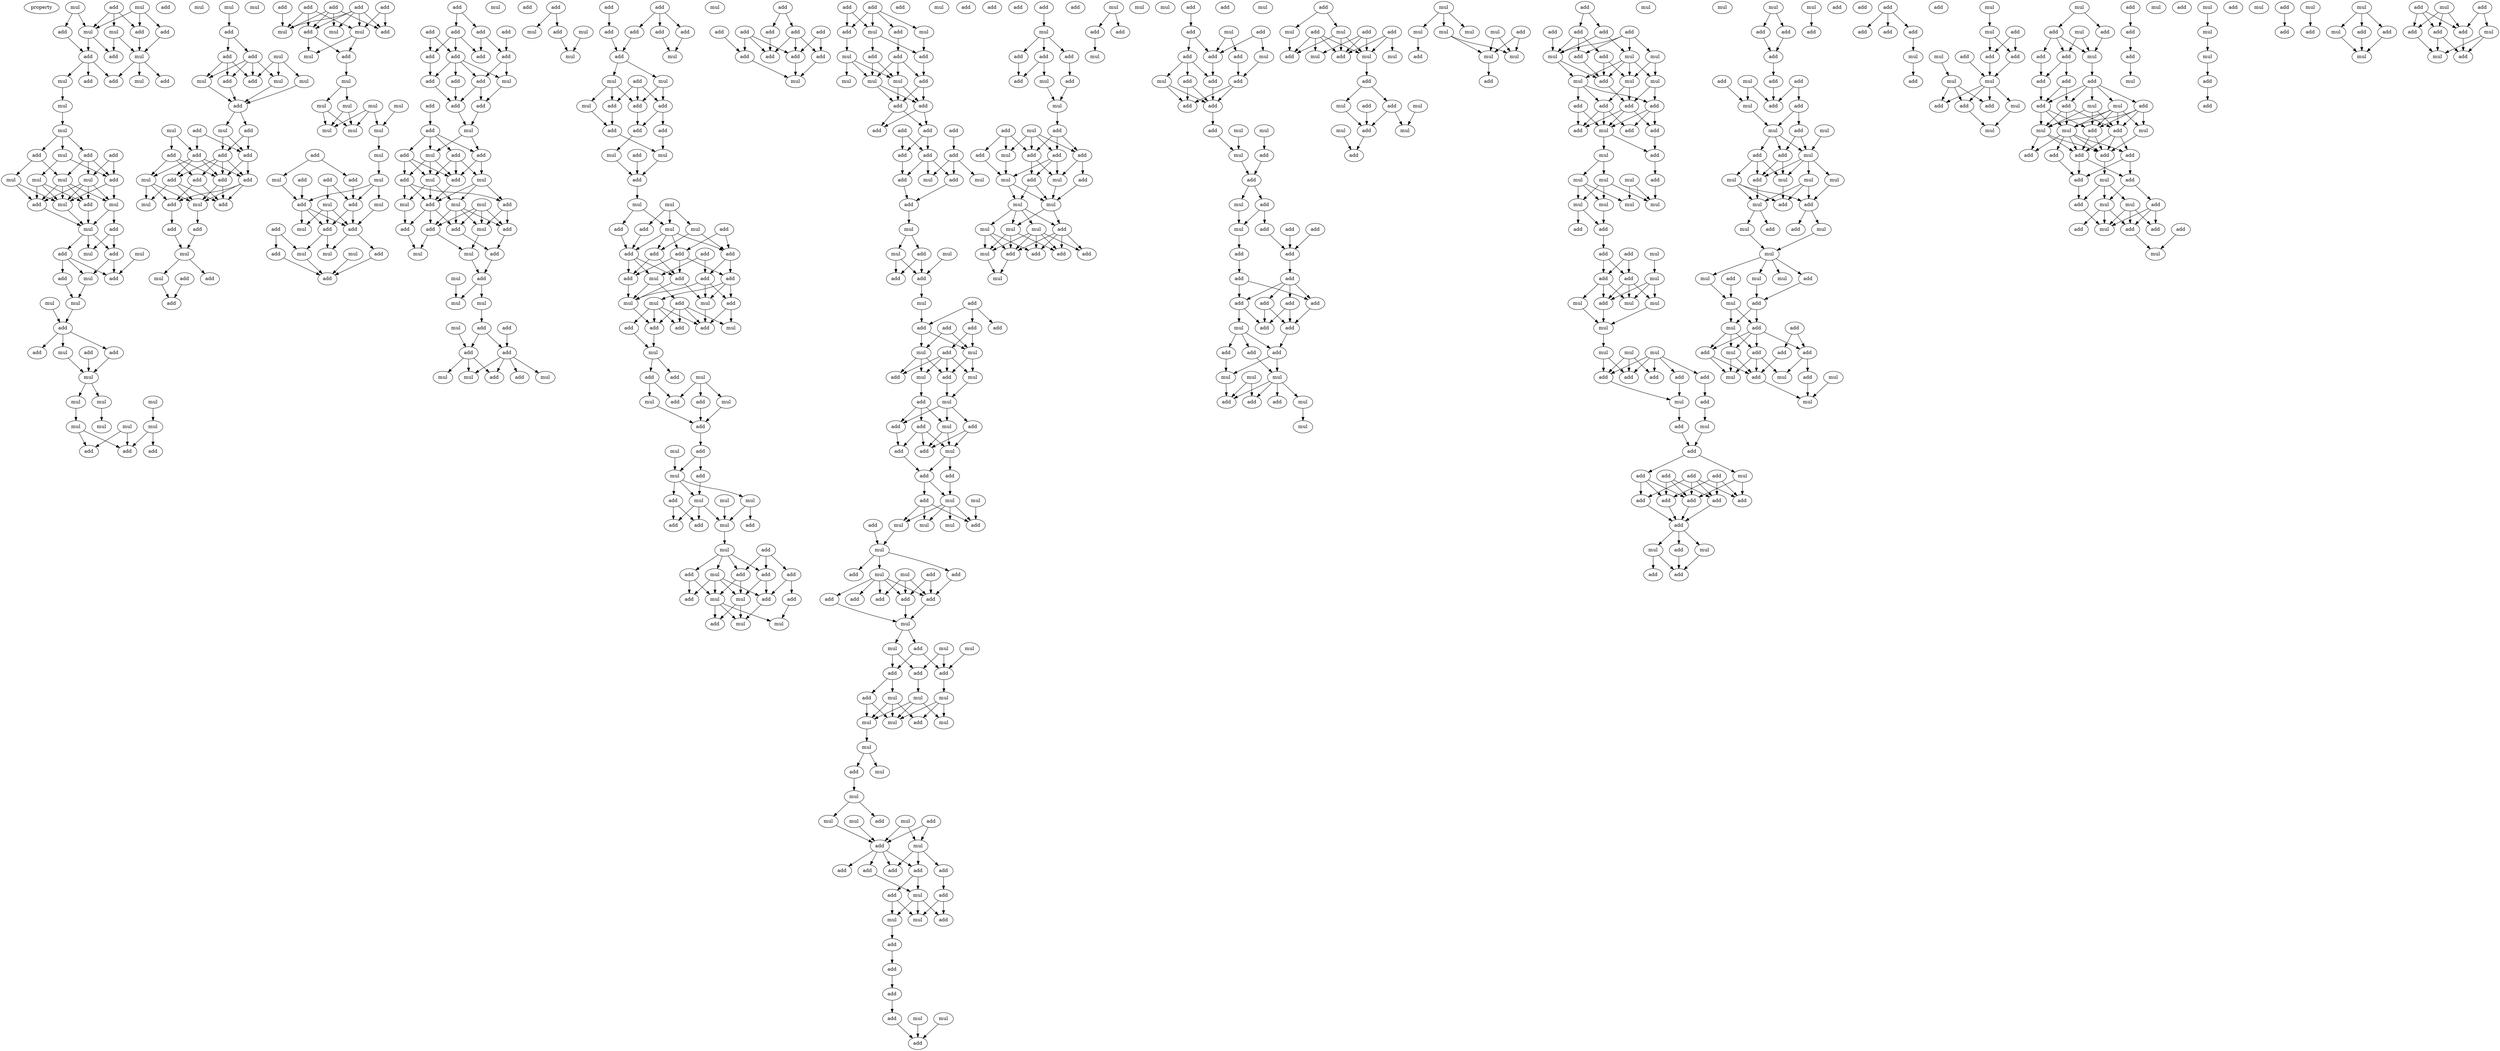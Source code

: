 digraph {
    node [fontcolor=black]
    property [mul=2,lf=1.6]
    0 [ label = add ];
    1 [ label = add ];
    2 [ label = mul ];
    3 [ label = mul ];
    4 [ label = add ];
    5 [ label = mul ];
    6 [ label = mul ];
    7 [ label = add ];
    8 [ label = add ];
    9 [ label = add ];
    10 [ label = mul ];
    11 [ label = add ];
    12 [ label = add ];
    13 [ label = mul ];
    14 [ label = add ];
    15 [ label = add ];
    16 [ label = mul ];
    17 [ label = mul ];
    18 [ label = mul ];
    19 [ label = mul ];
    20 [ label = add ];
    21 [ label = add ];
    22 [ label = add ];
    23 [ label = mul ];
    24 [ label = add ];
    25 [ label = mul ];
    26 [ label = mul ];
    27 [ label = mul ];
    28 [ label = add ];
    29 [ label = mul ];
    30 [ label = add ];
    31 [ label = mul ];
    32 [ label = add ];
    33 [ label = mul ];
    34 [ label = mul ];
    35 [ label = mul ];
    36 [ label = add ];
    37 [ label = add ];
    38 [ label = mul ];
    39 [ label = add ];
    40 [ label = add ];
    41 [ label = mul ];
    42 [ label = mul ];
    43 [ label = add ];
    44 [ label = add ];
    45 [ label = add ];
    46 [ label = mul ];
    47 [ label = mul ];
    48 [ label = add ];
    49 [ label = mul ];
    50 [ label = mul ];
    51 [ label = mul ];
    52 [ label = mul ];
    53 [ label = mul ];
    54 [ label = mul ];
    55 [ label = mul ];
    56 [ label = mul ];
    57 [ label = add ];
    58 [ label = add ];
    59 [ label = mul ];
    60 [ label = add ];
    61 [ label = add ];
    62 [ label = add ];
    63 [ label = add ];
    64 [ label = mul ];
    65 [ label = mul ];
    66 [ label = mul ];
    67 [ label = add ];
    68 [ label = mul ];
    69 [ label = add ];
    70 [ label = add ];
    71 [ label = mul ];
    72 [ label = add ];
    73 [ label = mul ];
    74 [ label = add ];
    75 [ label = add ];
    76 [ label = add ];
    77 [ label = add ];
    78 [ label = add ];
    79 [ label = add ];
    80 [ label = mul ];
    81 [ label = add ];
    82 [ label = add ];
    83 [ label = add ];
    84 [ label = mul ];
    85 [ label = add ];
    86 [ label = mul ];
    87 [ label = add ];
    88 [ label = add ];
    89 [ label = add ];
    90 [ label = mul ];
    91 [ label = mul ];
    92 [ label = mul ];
    93 [ label = add ];
    94 [ label = add ];
    95 [ label = add ];
    96 [ label = add ];
    97 [ label = add ];
    98 [ label = add ];
    99 [ label = add ];
    100 [ label = add ];
    101 [ label = add ];
    102 [ label = mul ];
    103 [ label = mul ];
    104 [ label = mul ];
    105 [ label = add ];
    106 [ label = add ];
    107 [ label = mul ];
    108 [ label = mul ];
    109 [ label = mul ];
    110 [ label = mul ];
    111 [ label = mul ];
    112 [ label = mul ];
    113 [ label = mul ];
    114 [ label = mul ];
    115 [ label = mul ];
    116 [ label = mul ];
    117 [ label = add ];
    118 [ label = add ];
    119 [ label = mul ];
    120 [ label = mul ];
    121 [ label = add ];
    122 [ label = add ];
    123 [ label = add ];
    124 [ label = mul ];
    125 [ label = add ];
    126 [ label = mul ];
    127 [ label = mul ];
    128 [ label = add ];
    129 [ label = add ];
    130 [ label = add ];
    131 [ label = mul ];
    132 [ label = add ];
    133 [ label = mul ];
    134 [ label = add ];
    135 [ label = mul ];
    136 [ label = add ];
    137 [ label = add ];
    138 [ label = add ];
    139 [ label = add ];
    140 [ label = add ];
    141 [ label = add ];
    142 [ label = add ];
    143 [ label = add ];
    144 [ label = add ];
    145 [ label = add ];
    146 [ label = add ];
    147 [ label = add ];
    148 [ label = mul ];
    149 [ label = add ];
    150 [ label = add ];
    151 [ label = add ];
    152 [ label = add ];
    153 [ label = add ];
    154 [ label = mul ];
    155 [ label = mul ];
    156 [ label = add ];
    157 [ label = mul ];
    158 [ label = add ];
    159 [ label = add ];
    160 [ label = mul ];
    161 [ label = mul ];
    162 [ label = add ];
    163 [ label = add ];
    164 [ label = add ];
    165 [ label = add ];
    166 [ label = mul ];
    167 [ label = mul ];
    168 [ label = mul ];
    169 [ label = add ];
    170 [ label = add ];
    171 [ label = mul ];
    172 [ label = add ];
    173 [ label = add ];
    174 [ label = mul ];
    175 [ label = mul ];
    176 [ label = add ];
    177 [ label = add ];
    178 [ label = mul ];
    179 [ label = mul ];
    180 [ label = mul ];
    181 [ label = mul ];
    182 [ label = add ];
    183 [ label = add ];
    184 [ label = add ];
    185 [ label = add ];
    186 [ label = add ];
    187 [ label = mul ];
    188 [ label = add ];
    189 [ label = mul ];
    190 [ label = mul ];
    191 [ label = add ];
    192 [ label = add ];
    193 [ label = mul ];
    194 [ label = mul ];
    195 [ label = add ];
    196 [ label = mul ];
    197 [ label = add ];
    198 [ label = add ];
    199 [ label = add ];
    200 [ label = add ];
    201 [ label = add ];
    202 [ label = add ];
    203 [ label = mul ];
    204 [ label = add ];
    205 [ label = add ];
    206 [ label = mul ];
    207 [ label = mul ];
    208 [ label = add ];
    209 [ label = mul ];
    210 [ label = add ];
    211 [ label = add ];
    212 [ label = add ];
    213 [ label = add ];
    214 [ label = add ];
    215 [ label = mul ];
    216 [ label = add ];
    217 [ label = mul ];
    218 [ label = mul ];
    219 [ label = add ];
    220 [ label = mul ];
    221 [ label = mul ];
    222 [ label = mul ];
    223 [ label = mul ];
    224 [ label = add ];
    225 [ label = add ];
    226 [ label = add ];
    227 [ label = add ];
    228 [ label = add ];
    229 [ label = add ];
    230 [ label = add ];
    231 [ label = add ];
    232 [ label = add ];
    233 [ label = add ];
    234 [ label = mul ];
    235 [ label = add ];
    236 [ label = add ];
    237 [ label = mul ];
    238 [ label = mul ];
    239 [ label = add ];
    240 [ label = add ];
    241 [ label = mul ];
    242 [ label = add ];
    243 [ label = mul ];
    244 [ label = add ];
    245 [ label = add ];
    246 [ label = add ];
    247 [ label = mul ];
    248 [ label = mul ];
    249 [ label = add ];
    250 [ label = add ];
    251 [ label = mul ];
    252 [ label = add ];
    253 [ label = add ];
    254 [ label = mul ];
    255 [ label = add ];
    256 [ label = add ];
    257 [ label = mul ];
    258 [ label = add ];
    259 [ label = mul ];
    260 [ label = add ];
    261 [ label = mul ];
    262 [ label = mul ];
    263 [ label = mul ];
    264 [ label = add ];
    265 [ label = add ];
    266 [ label = mul ];
    267 [ label = add ];
    268 [ label = add ];
    269 [ label = mul ];
    270 [ label = add ];
    271 [ label = add ];
    272 [ label = mul ];
    273 [ label = add ];
    274 [ label = add ];
    275 [ label = add ];
    276 [ label = add ];
    277 [ label = mul ];
    278 [ label = add ];
    279 [ label = mul ];
    280 [ label = add ];
    281 [ label = mul ];
    282 [ label = mul ];
    283 [ label = add ];
    284 [ label = add ];
    285 [ label = add ];
    286 [ label = add ];
    287 [ label = add ];
    288 [ label = add ];
    289 [ label = add ];
    290 [ label = add ];
    291 [ label = add ];
    292 [ label = add ];
    293 [ label = mul ];
    294 [ label = add ];
    295 [ label = add ];
    296 [ label = mul ];
    297 [ label = add ];
    298 [ label = add ];
    299 [ label = mul ];
    300 [ label = add ];
    301 [ label = add ];
    302 [ label = add ];
    303 [ label = mul ];
    304 [ label = mul ];
    305 [ label = mul ];
    306 [ label = mul ];
    307 [ label = add ];
    308 [ label = add ];
    309 [ label = add ];
    310 [ label = add ];
    311 [ label = add ];
    312 [ label = add ];
    313 [ label = add ];
    314 [ label = add ];
    315 [ label = add ];
    316 [ label = add ];
    317 [ label = mul ];
    318 [ label = mul ];
    319 [ label = add ];
    320 [ label = add ];
    321 [ label = add ];
    322 [ label = mul ];
    323 [ label = mul ];
    324 [ label = add ];
    325 [ label = add ];
    326 [ label = mul ];
    327 [ label = mul ];
    328 [ label = add ];
    329 [ label = add ];
    330 [ label = add ];
    331 [ label = mul ];
    332 [ label = add ];
    333 [ label = add ];
    334 [ label = add ];
    335 [ label = add ];
    336 [ label = mul ];
    337 [ label = add ];
    338 [ label = mul ];
    339 [ label = mul ];
    340 [ label = add ];
    341 [ label = add ];
    342 [ label = mul ];
    343 [ label = mul ];
    344 [ label = add ];
    345 [ label = add ];
    346 [ label = add ];
    347 [ label = mul ];
    348 [ label = add ];
    349 [ label = mul ];
    350 [ label = add ];
    351 [ label = add ];
    352 [ label = add ];
    353 [ label = add ];
    354 [ label = mul ];
    355 [ label = mul ];
    356 [ label = add ];
    357 [ label = mul ];
    358 [ label = add ];
    359 [ label = mul ];
    360 [ label = mul ];
    361 [ label = add ];
    362 [ label = mul ];
    363 [ label = add ];
    364 [ label = add ];
    365 [ label = mul ];
    366 [ label = add ];
    367 [ label = mul ];
    368 [ label = add ];
    369 [ label = add ];
    370 [ label = add ];
    371 [ label = add ];
    372 [ label = add ];
    373 [ label = mul ];
    374 [ label = add ];
    375 [ label = add ];
    376 [ label = mul ];
    377 [ label = mul ];
    378 [ label = mul ];
    379 [ label = add ];
    380 [ label = add ];
    381 [ label = add ];
    382 [ label = mul ];
    383 [ label = mul ];
    384 [ label = add ];
    385 [ label = mul ];
    386 [ label = mul ];
    387 [ label = mul ];
    388 [ label = mul ];
    389 [ label = add ];
    390 [ label = mul ];
    391 [ label = add ];
    392 [ label = mul ];
    393 [ label = mul ];
    394 [ label = mul ];
    395 [ label = add ];
    396 [ label = add ];
    397 [ label = mul ];
    398 [ label = mul ];
    399 [ label = mul ];
    400 [ label = add ];
    401 [ label = add ];
    402 [ label = add ];
    403 [ label = add ];
    404 [ label = add ];
    405 [ label = add ];
    406 [ label = add ];
    407 [ label = mul ];
    408 [ label = add ];
    409 [ label = add ];
    410 [ label = add ];
    411 [ label = mul ];
    412 [ label = mul ];
    413 [ label = add ];
    414 [ label = add ];
    415 [ label = add ];
    416 [ label = add ];
    417 [ label = add ];
    418 [ label = mul ];
    419 [ label = mul ];
    420 [ label = add ];
    421 [ label = add ];
    422 [ label = mul ];
    423 [ label = add ];
    424 [ label = add ];
    425 [ label = add ];
    426 [ label = add ];
    427 [ label = add ];
    428 [ label = mul ];
    429 [ label = mul ];
    430 [ label = add ];
    431 [ label = add ];
    432 [ label = mul ];
    433 [ label = add ];
    434 [ label = add ];
    435 [ label = mul ];
    436 [ label = add ];
    437 [ label = add ];
    438 [ label = mul ];
    439 [ label = mul ];
    440 [ label = add ];
    441 [ label = add ];
    442 [ label = mul ];
    443 [ label = mul ];
    444 [ label = add ];
    445 [ label = mul ];
    446 [ label = mul ];
    447 [ label = add ];
    448 [ label = mul ];
    449 [ label = add ];
    450 [ label = add ];
    451 [ label = add ];
    452 [ label = mul ];
    453 [ label = add ];
    454 [ label = mul ];
    455 [ label = mul ];
    456 [ label = mul ];
    457 [ label = add ];
    458 [ label = add ];
    459 [ label = mul ];
    460 [ label = mul ];
    461 [ label = add ];
    462 [ label = add ];
    463 [ label = mul ];
    464 [ label = add ];
    465 [ label = mul ];
    466 [ label = add ];
    467 [ label = add ];
    468 [ label = add ];
    469 [ label = add ];
    470 [ label = mul ];
    471 [ label = add ];
    472 [ label = add ];
    473 [ label = add ];
    474 [ label = add ];
    475 [ label = add ];
    476 [ label = mul ];
    477 [ label = mul ];
    478 [ label = add ];
    479 [ label = mul ];
    480 [ label = mul ];
    481 [ label = add ];
    482 [ label = add ];
    483 [ label = add ];
    484 [ label = mul ];
    485 [ label = mul ];
    486 [ label = add ];
    487 [ label = add ];
    488 [ label = add ];
    489 [ label = add ];
    490 [ label = add ];
    491 [ label = add ];
    492 [ label = add ];
    493 [ label = add ];
    494 [ label = add ];
    495 [ label = add ];
    496 [ label = add ];
    497 [ label = mul ];
    498 [ label = add ];
    499 [ label = add ];
    500 [ label = add ];
    501 [ label = add ];
    502 [ label = add ];
    503 [ label = mul ];
    504 [ label = mul ];
    505 [ label = mul ];
    506 [ label = add ];
    507 [ label = mul ];
    508 [ label = add ];
    509 [ label = add ];
    510 [ label = mul ];
    511 [ label = add ];
    512 [ label = mul ];
    513 [ label = add ];
    514 [ label = add ];
    515 [ label = mul ];
    516 [ label = add ];
    517 [ label = mul ];
    518 [ label = add ];
    519 [ label = add ];
    520 [ label = mul ];
    521 [ label = mul ];
    522 [ label = add ];
    523 [ label = mul ];
    524 [ label = mul ];
    525 [ label = add ];
    526 [ label = add ];
    527 [ label = add ];
    528 [ label = mul ];
    529 [ label = mul ];
    530 [ label = add ];
    531 [ label = mul ];
    532 [ label = mul ];
    533 [ label = mul ];
    534 [ label = mul ];
    535 [ label = add ];
    536 [ label = mul ];
    537 [ label = mul ];
    538 [ label = mul ];
    539 [ label = add ];
    540 [ label = add ];
    541 [ label = add ];
    542 [ label = add ];
    543 [ label = add ];
    544 [ label = add ];
    545 [ label = add ];
    546 [ label = add ];
    547 [ label = add ];
    548 [ label = mul ];
    549 [ label = mul ];
    550 [ label = mul ];
    551 [ label = mul ];
    552 [ label = add ];
    553 [ label = mul ];
    554 [ label = mul ];
    555 [ label = add ];
    556 [ label = add ];
    557 [ label = add ];
    558 [ label = add ];
    559 [ label = add ];
    560 [ label = add ];
    561 [ label = add ];
    562 [ label = mul ];
    563 [ label = mul ];
    564 [ label = add ];
    565 [ label = mul ];
    566 [ label = mul ];
    567 [ label = mul ];
    568 [ label = add ];
    569 [ label = mul ];
    570 [ label = mul ];
    571 [ label = mul ];
    572 [ label = mul ];
    573 [ label = add ];
    574 [ label = add ];
    575 [ label = add ];
    576 [ label = add ];
    577 [ label = mul ];
    578 [ label = add ];
    579 [ label = mul ];
    580 [ label = add ];
    581 [ label = mul ];
    582 [ label = mul ];
    583 [ label = mul ];
    584 [ label = mul ];
    585 [ label = add ];
    586 [ label = mul ];
    587 [ label = mul ];
    588 [ label = mul ];
    589 [ label = mul ];
    590 [ label = add ];
    591 [ label = add ];
    592 [ label = add ];
    593 [ label = add ];
    594 [ label = add ];
    595 [ label = add ];
    596 [ label = mul ];
    597 [ label = add ];
    598 [ label = mul ];
    599 [ label = mul ];
    600 [ label = add ];
    601 [ label = add ];
    602 [ label = mul ];
    603 [ label = add ];
    604 [ label = add ];
    605 [ label = add ];
    606 [ label = add ];
    607 [ label = add ];
    608 [ label = add ];
    609 [ label = add ];
    610 [ label = add ];
    611 [ label = add ];
    612 [ label = mul ];
    613 [ label = mul ];
    614 [ label = add ];
    615 [ label = add ];
    616 [ label = add ];
    617 [ label = mul ];
    618 [ label = add ];
    619 [ label = add ];
    620 [ label = mul ];
    621 [ label = add ];
    622 [ label = add ];
    623 [ label = mul ];
    624 [ label = add ];
    625 [ label = add ];
    626 [ label = add ];
    627 [ label = add ];
    628 [ label = mul ];
    629 [ label = add ];
    630 [ label = mul ];
    631 [ label = add ];
    632 [ label = mul ];
    633 [ label = add ];
    634 [ label = mul ];
    635 [ label = add ];
    636 [ label = mul ];
    637 [ label = add ];
    638 [ label = mul ];
    639 [ label = mul ];
    640 [ label = mul ];
    641 [ label = add ];
    642 [ label = mul ];
    643 [ label = add ];
    644 [ label = mul ];
    645 [ label = add ];
    646 [ label = add ];
    647 [ label = mul ];
    648 [ label = add ];
    649 [ label = mul ];
    650 [ label = mul ];
    651 [ label = add ];
    652 [ label = mul ];
    653 [ label = mul ];
    654 [ label = add ];
    655 [ label = add ];
    656 [ label = mul ];
    657 [ label = add ];
    658 [ label = mul ];
    659 [ label = add ];
    660 [ label = add ];
    661 [ label = add ];
    662 [ label = add ];
    663 [ label = add ];
    664 [ label = mul ];
    665 [ label = add ];
    666 [ label = mul ];
    667 [ label = add ];
    668 [ label = mul ];
    669 [ label = mul ];
    670 [ label = add ];
    671 [ label = mul ];
    672 [ label = add ];
    673 [ label = add ];
    674 [ label = add ];
    675 [ label = add ];
    676 [ label = add ];
    677 [ label = mul ];
    678 [ label = add ];
    679 [ label = mul ];
    680 [ label = mul ];
    681 [ label = add ];
    682 [ label = add ];
    683 [ label = mul ];
    684 [ label = add ];
    685 [ label = add ];
    686 [ label = mul ];
    687 [ label = mul ];
    688 [ label = add ];
    689 [ label = mul ];
    690 [ label = add ];
    691 [ label = add ];
    692 [ label = mul ];
    693 [ label = mul ];
    694 [ label = add ];
    695 [ label = mul ];
    696 [ label = add ];
    697 [ label = add ];
    698 [ label = add ];
    699 [ label = mul ];
    700 [ label = add ];
    701 [ label = add ];
    702 [ label = add ];
    703 [ label = add ];
    704 [ label = mul ];
    705 [ label = mul ];
    706 [ label = add ];
    707 [ label = add ];
    708 [ label = add ];
    709 [ label = mul ];
    710 [ label = mul ];
    711 [ label = add ];
    712 [ label = mul ];
    713 [ label = add ];
    714 [ label = add ];
    715 [ label = add ];
    716 [ label = add ];
    717 [ label = add ];
    718 [ label = add ];
    719 [ label = add ];
    720 [ label = mul ];
    721 [ label = mul ];
    722 [ label = add ];
    723 [ label = mul ];
    724 [ label = add ];
    725 [ label = add ];
    726 [ label = mul ];
    727 [ label = add ];
    728 [ label = add ];
    729 [ label = add ];
    730 [ label = mul ];
    731 [ label = add ];
    732 [ label = mul ];
    733 [ label = add ];
    734 [ label = add ];
    735 [ label = add ];
    736 [ label = mul ];
    737 [ label = mul ];
    738 [ label = mul ];
    739 [ label = mul ];
    740 [ label = add ];
    741 [ label = add ];
    742 [ label = add ];
    743 [ label = mul ];
    744 [ label = add ];
    745 [ label = mul ];
    746 [ label = mul ];
    747 [ label = mul ];
    748 [ label = add ];
    749 [ label = add ];
    750 [ label = add ];
    751 [ label = add ];
    752 [ label = mul ];
    753 [ label = mul ];
    754 [ label = add ];
    755 [ label = add ];
    756 [ label = add ];
    757 [ label = add ];
    758 [ label = add ];
    759 [ label = mul ];
    760 [ label = add ];
    761 [ label = mul ];
    0 -> 5 [ name = 0 ];
    0 -> 6 [ name = 1 ];
    0 -> 7 [ name = 2 ];
    2 -> 4 [ name = 3 ];
    2 -> 5 [ name = 4 ];
    3 -> 5 [ name = 5 ];
    3 -> 7 [ name = 6 ];
    3 -> 8 [ name = 7 ];
    4 -> 9 [ name = 8 ];
    5 -> 9 [ name = 9 ];
    5 -> 11 [ name = 10 ];
    6 -> 10 [ name = 11 ];
    6 -> 11 [ name = 12 ];
    7 -> 10 [ name = 13 ];
    8 -> 10 [ name = 14 ];
    9 -> 12 [ name = 15 ];
    9 -> 13 [ name = 16 ];
    9 -> 15 [ name = 17 ];
    10 -> 14 [ name = 18 ];
    10 -> 15 [ name = 19 ];
    10 -> 16 [ name = 20 ];
    13 -> 17 [ name = 21 ];
    17 -> 18 [ name = 22 ];
    18 -> 19 [ name = 23 ];
    18 -> 20 [ name = 24 ];
    18 -> 21 [ name = 25 ];
    19 -> 24 [ name = 26 ];
    19 -> 26 [ name = 27 ];
    20 -> 25 [ name = 28 ];
    20 -> 27 [ name = 29 ];
    21 -> 23 [ name = 30 ];
    21 -> 24 [ name = 31 ];
    21 -> 27 [ name = 32 ];
    22 -> 23 [ name = 33 ];
    22 -> 24 [ name = 34 ];
    23 -> 28 [ name = 35 ];
    23 -> 29 [ name = 36 ];
    23 -> 30 [ name = 37 ];
    23 -> 31 [ name = 38 ];
    24 -> 29 [ name = 39 ];
    24 -> 31 [ name = 40 ];
    25 -> 29 [ name = 41 ];
    25 -> 30 [ name = 42 ];
    26 -> 28 [ name = 43 ];
    26 -> 29 [ name = 44 ];
    26 -> 30 [ name = 45 ];
    27 -> 28 [ name = 46 ];
    27 -> 29 [ name = 47 ];
    27 -> 30 [ name = 48 ];
    27 -> 31 [ name = 49 ];
    28 -> 33 [ name = 50 ];
    29 -> 33 [ name = 51 ];
    30 -> 33 [ name = 52 ];
    31 -> 32 [ name = 53 ];
    31 -> 33 [ name = 54 ];
    32 -> 35 [ name = 55 ];
    32 -> 37 [ name = 56 ];
    33 -> 35 [ name = 57 ];
    33 -> 36 [ name = 58 ];
    33 -> 37 [ name = 59 ];
    34 -> 40 [ name = 60 ];
    36 -> 38 [ name = 61 ];
    36 -> 39 [ name = 62 ];
    36 -> 40 [ name = 63 ];
    37 -> 38 [ name = 64 ];
    37 -> 40 [ name = 65 ];
    38 -> 42 [ name = 66 ];
    39 -> 42 [ name = 67 ];
    41 -> 43 [ name = 68 ];
    42 -> 43 [ name = 69 ];
    43 -> 44 [ name = 70 ];
    43 -> 47 [ name = 71 ];
    43 -> 48 [ name = 72 ];
    44 -> 49 [ name = 73 ];
    45 -> 49 [ name = 74 ];
    47 -> 49 [ name = 75 ];
    49 -> 50 [ name = 76 ];
    49 -> 51 [ name = 77 ];
    50 -> 54 [ name = 78 ];
    51 -> 53 [ name = 79 ];
    52 -> 55 [ name = 80 ];
    53 -> 57 [ name = 81 ];
    53 -> 60 [ name = 82 ];
    55 -> 58 [ name = 83 ];
    55 -> 60 [ name = 84 ];
    56 -> 57 [ name = 85 ];
    56 -> 60 [ name = 86 ];
    59 -> 61 [ name = 87 ];
    61 -> 62 [ name = 88 ];
    61 -> 63 [ name = 89 ];
    62 -> 66 [ name = 90 ];
    62 -> 67 [ name = 91 ];
    62 -> 68 [ name = 92 ];
    62 -> 69 [ name = 93 ];
    63 -> 66 [ name = 94 ];
    63 -> 67 [ name = 95 ];
    63 -> 69 [ name = 96 ];
    64 -> 65 [ name = 97 ];
    64 -> 68 [ name = 98 ];
    64 -> 69 [ name = 99 ];
    65 -> 70 [ name = 100 ];
    66 -> 70 [ name = 101 ];
    67 -> 70 [ name = 102 ];
    68 -> 70 [ name = 103 ];
    70 -> 73 [ name = 104 ];
    70 -> 74 [ name = 105 ];
    71 -> 76 [ name = 106 ];
    71 -> 77 [ name = 107 ];
    72 -> 75 [ name = 108 ];
    72 -> 77 [ name = 109 ];
    73 -> 75 [ name = 110 ];
    73 -> 78 [ name = 111 ];
    74 -> 75 [ name = 112 ];
    74 -> 78 [ name = 113 ];
    75 -> 81 [ name = 114 ];
    75 -> 82 [ name = 115 ];
    76 -> 80 [ name = 116 ];
    76 -> 82 [ name = 117 ];
    76 -> 83 [ name = 118 ];
    77 -> 79 [ name = 119 ];
    77 -> 80 [ name = 120 ];
    77 -> 81 [ name = 121 ];
    77 -> 82 [ name = 122 ];
    78 -> 79 [ name = 123 ];
    78 -> 81 [ name = 124 ];
    78 -> 82 [ name = 125 ];
    78 -> 83 [ name = 126 ];
    79 -> 84 [ name = 127 ];
    79 -> 85 [ name = 128 ];
    79 -> 86 [ name = 129 ];
    80 -> 84 [ name = 130 ];
    80 -> 86 [ name = 131 ];
    80 -> 87 [ name = 132 ];
    81 -> 84 [ name = 133 ];
    81 -> 85 [ name = 134 ];
    81 -> 87 [ name = 135 ];
    82 -> 84 [ name = 136 ];
    82 -> 85 [ name = 137 ];
    83 -> 85 [ name = 138 ];
    83 -> 87 [ name = 139 ];
    84 -> 89 [ name = 140 ];
    87 -> 88 [ name = 141 ];
    88 -> 90 [ name = 142 ];
    89 -> 90 [ name = 143 ];
    90 -> 92 [ name = 144 ];
    90 -> 94 [ name = 145 ];
    92 -> 95 [ name = 146 ];
    93 -> 95 [ name = 147 ];
    96 -> 103 [ name = 148 ];
    97 -> 101 [ name = 149 ];
    97 -> 104 [ name = 150 ];
    98 -> 103 [ name = 151 ];
    98 -> 104 [ name = 152 ];
    98 -> 105 [ name = 153 ];
    99 -> 101 [ name = 154 ];
    99 -> 102 [ name = 155 ];
    99 -> 103 [ name = 156 ];
    99 -> 105 [ name = 157 ];
    100 -> 101 [ name = 158 ];
    100 -> 102 [ name = 159 ];
    100 -> 103 [ name = 160 ];
    100 -> 104 [ name = 161 ];
    100 -> 105 [ name = 162 ];
    104 -> 106 [ name = 163 ];
    104 -> 107 [ name = 164 ];
    105 -> 106 [ name = 165 ];
    105 -> 107 [ name = 166 ];
    106 -> 108 [ name = 167 ];
    108 -> 110 [ name = 168 ];
    108 -> 111 [ name = 169 ];
    109 -> 115 [ name = 170 ];
    110 -> 113 [ name = 171 ];
    110 -> 114 [ name = 172 ];
    111 -> 113 [ name = 173 ];
    111 -> 114 [ name = 174 ];
    112 -> 113 [ name = 175 ];
    112 -> 114 [ name = 176 ];
    112 -> 115 [ name = 177 ];
    115 -> 116 [ name = 178 ];
    116 -> 119 [ name = 179 ];
    117 -> 120 [ name = 180 ];
    117 -> 122 [ name = 181 ];
    118 -> 125 [ name = 182 ];
    118 -> 126 [ name = 183 ];
    119 -> 123 [ name = 184 ];
    119 -> 124 [ name = 185 ];
    119 -> 125 [ name = 186 ];
    120 -> 123 [ name = 187 ];
    121 -> 123 [ name = 188 ];
    122 -> 125 [ name = 189 ];
    123 -> 127 [ name = 190 ];
    123 -> 128 [ name = 191 ];
    123 -> 129 [ name = 192 ];
    124 -> 129 [ name = 193 ];
    125 -> 128 [ name = 194 ];
    125 -> 129 [ name = 195 ];
    126 -> 127 [ name = 196 ];
    126 -> 128 [ name = 197 ];
    126 -> 129 [ name = 198 ];
    128 -> 133 [ name = 199 ];
    128 -> 135 [ name = 200 ];
    129 -> 134 [ name = 201 ];
    129 -> 135 [ name = 202 ];
    130 -> 132 [ name = 203 ];
    130 -> 133 [ name = 204 ];
    131 -> 136 [ name = 205 ];
    132 -> 136 [ name = 206 ];
    133 -> 136 [ name = 207 ];
    134 -> 136 [ name = 208 ];
    137 -> 139 [ name = 209 ];
    137 -> 141 [ name = 210 ];
    138 -> 142 [ name = 211 ];
    138 -> 143 [ name = 212 ];
    139 -> 144 [ name = 213 ];
    139 -> 145 [ name = 214 ];
    140 -> 145 [ name = 215 ];
    141 -> 142 [ name = 216 ];
    141 -> 143 [ name = 217 ];
    141 -> 144 [ name = 218 ];
    142 -> 149 [ name = 219 ];
    143 -> 146 [ name = 220 ];
    143 -> 147 [ name = 221 ];
    143 -> 148 [ name = 222 ];
    143 -> 149 [ name = 223 ];
    145 -> 146 [ name = 224 ];
    145 -> 148 [ name = 225 ];
    146 -> 150 [ name = 226 ];
    146 -> 151 [ name = 227 ];
    147 -> 151 [ name = 228 ];
    148 -> 150 [ name = 229 ];
    149 -> 151 [ name = 230 ];
    150 -> 154 [ name = 231 ];
    151 -> 154 [ name = 232 ];
    152 -> 153 [ name = 233 ];
    153 -> 156 [ name = 234 ];
    153 -> 157 [ name = 235 ];
    153 -> 158 [ name = 236 ];
    153 -> 159 [ name = 237 ];
    154 -> 157 [ name = 238 ];
    154 -> 158 [ name = 239 ];
    156 -> 160 [ name = 240 ];
    156 -> 162 [ name = 241 ];
    156 -> 163 [ name = 242 ];
    157 -> 160 [ name = 243 ];
    157 -> 162 [ name = 244 ];
    157 -> 163 [ name = 245 ];
    158 -> 161 [ name = 246 ];
    158 -> 162 [ name = 247 ];
    159 -> 160 [ name = 248 ];
    159 -> 161 [ name = 249 ];
    159 -> 162 [ name = 250 ];
    160 -> 165 [ name = 251 ];
    160 -> 166 [ name = 252 ];
    160 -> 167 [ name = 253 ];
    161 -> 164 [ name = 254 ];
    161 -> 165 [ name = 255 ];
    161 -> 166 [ name = 256 ];
    162 -> 165 [ name = 257 ];
    163 -> 164 [ name = 258 ];
    163 -> 165 [ name = 259 ];
    163 -> 167 [ name = 260 ];
    164 -> 171 [ name = 261 ];
    164 -> 173 [ name = 262 ];
    165 -> 169 [ name = 263 ];
    165 -> 170 [ name = 264 ];
    165 -> 172 [ name = 265 ];
    166 -> 169 [ name = 266 ];
    166 -> 170 [ name = 267 ];
    166 -> 171 [ name = 268 ];
    166 -> 173 [ name = 269 ];
    167 -> 172 [ name = 270 ];
    168 -> 169 [ name = 271 ];
    168 -> 170 [ name = 272 ];
    168 -> 171 [ name = 273 ];
    168 -> 173 [ name = 274 ];
    169 -> 174 [ name = 275 ];
    169 -> 175 [ name = 276 ];
    170 -> 176 [ name = 277 ];
    171 -> 175 [ name = 278 ];
    172 -> 174 [ name = 279 ];
    173 -> 176 [ name = 280 ];
    175 -> 177 [ name = 281 ];
    176 -> 177 [ name = 282 ];
    177 -> 179 [ name = 283 ];
    177 -> 180 [ name = 284 ];
    178 -> 179 [ name = 285 ];
    180 -> 183 [ name = 286 ];
    181 -> 186 [ name = 287 ];
    183 -> 185 [ name = 288 ];
    183 -> 186 [ name = 289 ];
    184 -> 185 [ name = 290 ];
    185 -> 188 [ name = 291 ];
    185 -> 189 [ name = 292 ];
    185 -> 190 [ name = 293 ];
    185 -> 191 [ name = 294 ];
    186 -> 187 [ name = 295 ];
    186 -> 188 [ name = 296 ];
    186 -> 190 [ name = 297 ];
    192 -> 193 [ name = 298 ];
    192 -> 195 [ name = 299 ];
    194 -> 196 [ name = 300 ];
    195 -> 196 [ name = 301 ];
    197 -> 201 [ name = 302 ];
    198 -> 199 [ name = 303 ];
    198 -> 200 [ name = 304 ];
    198 -> 202 [ name = 305 ];
    199 -> 204 [ name = 306 ];
    200 -> 203 [ name = 307 ];
    201 -> 204 [ name = 308 ];
    202 -> 203 [ name = 309 ];
    204 -> 206 [ name = 310 ];
    204 -> 207 [ name = 311 ];
    205 -> 208 [ name = 312 ];
    205 -> 210 [ name = 313 ];
    205 -> 211 [ name = 314 ];
    206 -> 209 [ name = 315 ];
    206 -> 210 [ name = 316 ];
    206 -> 211 [ name = 317 ];
    207 -> 208 [ name = 318 ];
    207 -> 211 [ name = 319 ];
    208 -> 213 [ name = 320 ];
    208 -> 214 [ name = 321 ];
    209 -> 212 [ name = 322 ];
    210 -> 212 [ name = 323 ];
    211 -> 214 [ name = 324 ];
    212 -> 215 [ name = 325 ];
    213 -> 215 [ name = 326 ];
    214 -> 217 [ name = 327 ];
    215 -> 219 [ name = 328 ];
    216 -> 219 [ name = 329 ];
    217 -> 219 [ name = 330 ];
    219 -> 220 [ name = 331 ];
    220 -> 222 [ name = 332 ];
    220 -> 224 [ name = 333 ];
    221 -> 222 [ name = 334 ];
    221 -> 223 [ name = 335 ];
    221 -> 225 [ name = 336 ];
    222 -> 227 [ name = 337 ];
    222 -> 228 [ name = 338 ];
    222 -> 229 [ name = 339 ];
    222 -> 231 [ name = 340 ];
    223 -> 229 [ name = 341 ];
    223 -> 231 [ name = 342 ];
    224 -> 228 [ name = 343 ];
    225 -> 228 [ name = 344 ];
    226 -> 227 [ name = 345 ];
    226 -> 229 [ name = 346 ];
    227 -> 232 [ name = 347 ];
    227 -> 233 [ name = 348 ];
    227 -> 235 [ name = 349 ];
    228 -> 233 [ name = 350 ];
    228 -> 234 [ name = 351 ];
    228 -> 235 [ name = 352 ];
    229 -> 232 [ name = 353 ];
    229 -> 236 [ name = 354 ];
    230 -> 234 [ name = 355 ];
    230 -> 236 [ name = 356 ];
    231 -> 233 [ name = 357 ];
    231 -> 235 [ name = 358 ];
    232 -> 237 [ name = 359 ];
    232 -> 238 [ name = 360 ];
    232 -> 239 [ name = 361 ];
    233 -> 238 [ name = 362 ];
    233 -> 241 [ name = 363 ];
    234 -> 240 [ name = 364 ];
    234 -> 241 [ name = 365 ];
    235 -> 241 [ name = 366 ];
    236 -> 238 [ name = 367 ];
    236 -> 239 [ name = 368 ];
    236 -> 241 [ name = 369 ];
    237 -> 242 [ name = 370 ];
    237 -> 244 [ name = 371 ];
    237 -> 245 [ name = 372 ];
    237 -> 246 [ name = 373 ];
    238 -> 245 [ name = 374 ];
    239 -> 243 [ name = 375 ];
    239 -> 245 [ name = 376 ];
    240 -> 243 [ name = 377 ];
    240 -> 244 [ name = 378 ];
    240 -> 245 [ name = 379 ];
    240 -> 246 [ name = 380 ];
    241 -> 246 [ name = 381 ];
    242 -> 247 [ name = 382 ];
    246 -> 247 [ name = 383 ];
    247 -> 249 [ name = 384 ];
    247 -> 250 [ name = 385 ];
    248 -> 251 [ name = 386 ];
    248 -> 252 [ name = 387 ];
    248 -> 253 [ name = 388 ];
    249 -> 253 [ name = 389 ];
    249 -> 254 [ name = 390 ];
    251 -> 255 [ name = 391 ];
    252 -> 255 [ name = 392 ];
    254 -> 255 [ name = 393 ];
    255 -> 256 [ name = 394 ];
    256 -> 258 [ name = 395 ];
    256 -> 259 [ name = 396 ];
    257 -> 259 [ name = 397 ];
    258 -> 263 [ name = 398 ];
    259 -> 260 [ name = 399 ];
    259 -> 261 [ name = 400 ];
    259 -> 263 [ name = 401 ];
    260 -> 265 [ name = 402 ];
    260 -> 267 [ name = 403 ];
    261 -> 264 [ name = 404 ];
    261 -> 266 [ name = 405 ];
    262 -> 266 [ name = 406 ];
    263 -> 265 [ name = 407 ];
    263 -> 266 [ name = 408 ];
    263 -> 267 [ name = 409 ];
    266 -> 269 [ name = 410 ];
    268 -> 270 [ name = 411 ];
    268 -> 271 [ name = 412 ];
    268 -> 274 [ name = 413 ];
    269 -> 271 [ name = 414 ];
    269 -> 272 [ name = 415 ];
    269 -> 273 [ name = 416 ];
    269 -> 274 [ name = 417 ];
    270 -> 275 [ name = 418 ];
    270 -> 276 [ name = 419 ];
    271 -> 277 [ name = 420 ];
    271 -> 279 [ name = 421 ];
    272 -> 276 [ name = 422 ];
    272 -> 277 [ name = 423 ];
    272 -> 278 [ name = 424 ];
    272 -> 279 [ name = 425 ];
    273 -> 278 [ name = 426 ];
    273 -> 279 [ name = 427 ];
    274 -> 276 [ name = 428 ];
    274 -> 277 [ name = 429 ];
    275 -> 281 [ name = 430 ];
    276 -> 282 [ name = 431 ];
    277 -> 280 [ name = 432 ];
    277 -> 282 [ name = 433 ];
    279 -> 280 [ name = 434 ];
    279 -> 281 [ name = 435 ];
    279 -> 282 [ name = 436 ];
    283 -> 285 [ name = 437 ];
    283 -> 286 [ name = 438 ];
    284 -> 289 [ name = 439 ];
    284 -> 290 [ name = 440 ];
    284 -> 291 [ name = 441 ];
    285 -> 290 [ name = 442 ];
    285 -> 291 [ name = 443 ];
    285 -> 292 [ name = 444 ];
    286 -> 290 [ name = 445 ];
    287 -> 289 [ name = 446 ];
    288 -> 291 [ name = 447 ];
    288 -> 292 [ name = 448 ];
    289 -> 293 [ name = 449 ];
    291 -> 293 [ name = 450 ];
    292 -> 293 [ name = 451 ];
    294 -> 298 [ name = 452 ];
    294 -> 299 [ name = 453 ];
    295 -> 296 [ name = 454 ];
    295 -> 297 [ name = 455 ];
    295 -> 298 [ name = 456 ];
    295 -> 299 [ name = 457 ];
    296 -> 301 [ name = 458 ];
    297 -> 302 [ name = 459 ];
    298 -> 303 [ name = 460 ];
    299 -> 300 [ name = 461 ];
    299 -> 301 [ name = 462 ];
    300 -> 304 [ name = 463 ];
    300 -> 306 [ name = 464 ];
    301 -> 307 [ name = 465 ];
    302 -> 304 [ name = 466 ];
    302 -> 306 [ name = 467 ];
    302 -> 307 [ name = 468 ];
    303 -> 304 [ name = 469 ];
    303 -> 305 [ name = 470 ];
    303 -> 306 [ name = 471 ];
    304 -> 308 [ name = 472 ];
    304 -> 309 [ name = 473 ];
    306 -> 308 [ name = 474 ];
    306 -> 309 [ name = 475 ];
    307 -> 308 [ name = 476 ];
    307 -> 309 [ name = 477 ];
    308 -> 312 [ name = 478 ];
    308 -> 313 [ name = 479 ];
    309 -> 312 [ name = 480 ];
    309 -> 313 [ name = 481 ];
    310 -> 315 [ name = 482 ];
    311 -> 314 [ name = 483 ];
    311 -> 316 [ name = 484 ];
    313 -> 314 [ name = 485 ];
    313 -> 316 [ name = 486 ];
    314 -> 318 [ name = 487 ];
    314 -> 319 [ name = 488 ];
    314 -> 320 [ name = 489 ];
    315 -> 317 [ name = 490 ];
    315 -> 318 [ name = 491 ];
    315 -> 320 [ name = 492 ];
    316 -> 319 [ name = 493 ];
    319 -> 321 [ name = 494 ];
    320 -> 321 [ name = 495 ];
    321 -> 322 [ name = 496 ];
    322 -> 323 [ name = 497 ];
    322 -> 324 [ name = 498 ];
    323 -> 328 [ name = 499 ];
    323 -> 329 [ name = 500 ];
    324 -> 328 [ name = 501 ];
    324 -> 329 [ name = 502 ];
    326 -> 329 [ name = 503 ];
    329 -> 331 [ name = 504 ];
    330 -> 332 [ name = 505 ];
    330 -> 334 [ name = 506 ];
    330 -> 335 [ name = 507 ];
    331 -> 334 [ name = 508 ];
    332 -> 336 [ name = 509 ];
    332 -> 337 [ name = 510 ];
    333 -> 336 [ name = 511 ];
    333 -> 338 [ name = 512 ];
    334 -> 336 [ name = 513 ];
    334 -> 338 [ name = 514 ];
    336 -> 340 [ name = 515 ];
    336 -> 342 [ name = 516 ];
    337 -> 339 [ name = 517 ];
    337 -> 340 [ name = 518 ];
    337 -> 341 [ name = 519 ];
    337 -> 342 [ name = 520 ];
    338 -> 339 [ name = 521 ];
    338 -> 340 [ name = 522 ];
    338 -> 341 [ name = 523 ];
    339 -> 344 [ name = 524 ];
    340 -> 343 [ name = 525 ];
    342 -> 343 [ name = 526 ];
    343 -> 345 [ name = 527 ];
    343 -> 346 [ name = 528 ];
    343 -> 347 [ name = 529 ];
    344 -> 345 [ name = 530 ];
    344 -> 347 [ name = 531 ];
    344 -> 348 [ name = 532 ];
    345 -> 350 [ name = 533 ];
    346 -> 349 [ name = 534 ];
    346 -> 351 [ name = 535 ];
    347 -> 349 [ name = 536 ];
    347 -> 351 [ name = 537 ];
    348 -> 349 [ name = 538 ];
    348 -> 350 [ name = 539 ];
    348 -> 351 [ name = 540 ];
    349 -> 352 [ name = 541 ];
    349 -> 353 [ name = 542 ];
    350 -> 352 [ name = 543 ];
    352 -> 355 [ name = 544 ];
    352 -> 356 [ name = 545 ];
    353 -> 355 [ name = 546 ];
    354 -> 358 [ name = 547 ];
    355 -> 357 [ name = 548 ];
    355 -> 358 [ name = 549 ];
    355 -> 359 [ name = 550 ];
    355 -> 360 [ name = 551 ];
    356 -> 357 [ name = 552 ];
    356 -> 358 [ name = 553 ];
    356 -> 359 [ name = 554 ];
    357 -> 362 [ name = 555 ];
    361 -> 362 [ name = 556 ];
    362 -> 364 [ name = 557 ];
    362 -> 366 [ name = 558 ];
    362 -> 367 [ name = 559 ];
    363 -> 368 [ name = 560 ];
    363 -> 371 [ name = 561 ];
    364 -> 371 [ name = 562 ];
    365 -> 368 [ name = 563 ];
    365 -> 371 [ name = 564 ];
    365 -> 372 [ name = 565 ];
    367 -> 368 [ name = 566 ];
    367 -> 369 [ name = 567 ];
    367 -> 370 [ name = 568 ];
    367 -> 371 [ name = 569 ];
    367 -> 372 [ name = 570 ];
    368 -> 373 [ name = 571 ];
    369 -> 373 [ name = 572 ];
    371 -> 373 [ name = 573 ];
    373 -> 375 [ name = 574 ];
    373 -> 376 [ name = 575 ];
    375 -> 379 [ name = 576 ];
    375 -> 380 [ name = 577 ];
    376 -> 379 [ name = 578 ];
    376 -> 381 [ name = 579 ];
    377 -> 380 [ name = 580 ];
    377 -> 381 [ name = 581 ];
    378 -> 380 [ name = 582 ];
    379 -> 384 [ name = 583 ];
    379 -> 385 [ name = 584 ];
    380 -> 383 [ name = 585 ];
    381 -> 382 [ name = 586 ];
    382 -> 386 [ name = 587 ];
    382 -> 387 [ name = 588 ];
    382 -> 388 [ name = 589 ];
    383 -> 386 [ name = 590 ];
    383 -> 388 [ name = 591 ];
    383 -> 389 [ name = 592 ];
    384 -> 387 [ name = 593 ];
    384 -> 388 [ name = 594 ];
    385 -> 387 [ name = 595 ];
    385 -> 388 [ name = 596 ];
    385 -> 389 [ name = 597 ];
    387 -> 390 [ name = 598 ];
    390 -> 391 [ name = 599 ];
    390 -> 392 [ name = 600 ];
    391 -> 393 [ name = 601 ];
    393 -> 395 [ name = 602 ];
    393 -> 398 [ name = 603 ];
    394 -> 399 [ name = 604 ];
    394 -> 400 [ name = 605 ];
    396 -> 399 [ name = 606 ];
    396 -> 400 [ name = 607 ];
    397 -> 400 [ name = 608 ];
    398 -> 400 [ name = 609 ];
    399 -> 401 [ name = 610 ];
    399 -> 404 [ name = 611 ];
    399 -> 405 [ name = 612 ];
    400 -> 401 [ name = 613 ];
    400 -> 402 [ name = 614 ];
    400 -> 403 [ name = 615 ];
    400 -> 405 [ name = 616 ];
    401 -> 407 [ name = 617 ];
    401 -> 408 [ name = 618 ];
    403 -> 407 [ name = 619 ];
    404 -> 406 [ name = 620 ];
    406 -> 409 [ name = 621 ];
    406 -> 412 [ name = 622 ];
    407 -> 409 [ name = 623 ];
    407 -> 411 [ name = 624 ];
    407 -> 412 [ name = 625 ];
    408 -> 411 [ name = 626 ];
    408 -> 412 [ name = 627 ];
    411 -> 413 [ name = 628 ];
    413 -> 414 [ name = 629 ];
    414 -> 416 [ name = 630 ];
    416 -> 417 [ name = 631 ];
    417 -> 420 [ name = 632 ];
    418 -> 420 [ name = 633 ];
    419 -> 420 [ name = 634 ];
    421 -> 422 [ name = 635 ];
    422 -> 423 [ name = 636 ];
    422 -> 424 [ name = 637 ];
    422 -> 425 [ name = 638 ];
    423 -> 427 [ name = 639 ];
    424 -> 426 [ name = 640 ];
    425 -> 427 [ name = 641 ];
    425 -> 428 [ name = 642 ];
    426 -> 429 [ name = 643 ];
    428 -> 429 [ name = 644 ];
    429 -> 430 [ name = 645 ];
    430 -> 433 [ name = 646 ];
    430 -> 434 [ name = 647 ];
    430 -> 437 [ name = 648 ];
    431 -> 434 [ name = 649 ];
    431 -> 435 [ name = 650 ];
    431 -> 436 [ name = 651 ];
    432 -> 433 [ name = 652 ];
    432 -> 434 [ name = 653 ];
    432 -> 435 [ name = 654 ];
    432 -> 437 [ name = 655 ];
    433 -> 439 [ name = 656 ];
    433 -> 440 [ name = 657 ];
    434 -> 439 [ name = 658 ];
    434 -> 441 [ name = 659 ];
    435 -> 438 [ name = 660 ];
    436 -> 438 [ name = 661 ];
    437 -> 438 [ name = 662 ];
    437 -> 439 [ name = 663 ];
    437 -> 441 [ name = 664 ];
    438 -> 442 [ name = 665 ];
    438 -> 443 [ name = 666 ];
    439 -> 443 [ name = 667 ];
    440 -> 443 [ name = 668 ];
    441 -> 442 [ name = 669 ];
    441 -> 443 [ name = 670 ];
    442 -> 444 [ name = 671 ];
    442 -> 445 [ name = 672 ];
    442 -> 446 [ name = 673 ];
    442 -> 448 [ name = 674 ];
    443 -> 444 [ name = 675 ];
    443 -> 446 [ name = 676 ];
    444 -> 449 [ name = 677 ];
    444 -> 450 [ name = 678 ];
    444 -> 451 [ name = 679 ];
    444 -> 453 [ name = 680 ];
    445 -> 449 [ name = 681 ];
    445 -> 450 [ name = 682 ];
    445 -> 452 [ name = 683 ];
    446 -> 449 [ name = 684 ];
    446 -> 451 [ name = 685 ];
    446 -> 452 [ name = 686 ];
    448 -> 449 [ name = 687 ];
    448 -> 450 [ name = 688 ];
    448 -> 451 [ name = 689 ];
    448 -> 452 [ name = 690 ];
    448 -> 453 [ name = 691 ];
    449 -> 454 [ name = 692 ];
    452 -> 454 [ name = 693 ];
    455 -> 457 [ name = 694 ];
    455 -> 458 [ name = 695 ];
    457 -> 459 [ name = 696 ];
    461 -> 462 [ name = 697 ];
    462 -> 467 [ name = 698 ];
    462 -> 469 [ name = 699 ];
    463 -> 466 [ name = 700 ];
    463 -> 469 [ name = 701 ];
    464 -> 465 [ name = 702 ];
    464 -> 469 [ name = 703 ];
    465 -> 471 [ name = 704 ];
    466 -> 471 [ name = 705 ];
    467 -> 470 [ name = 706 ];
    467 -> 472 [ name = 707 ];
    467 -> 473 [ name = 708 ];
    469 -> 473 [ name = 709 ];
    470 -> 474 [ name = 710 ];
    470 -> 475 [ name = 711 ];
    471 -> 474 [ name = 712 ];
    471 -> 475 [ name = 713 ];
    472 -> 474 [ name = 714 ];
    472 -> 475 [ name = 715 ];
    473 -> 475 [ name = 716 ];
    475 -> 478 [ name = 717 ];
    476 -> 480 [ name = 718 ];
    477 -> 481 [ name = 719 ];
    478 -> 480 [ name = 720 ];
    480 -> 482 [ name = 721 ];
    481 -> 482 [ name = 722 ];
    482 -> 483 [ name = 723 ];
    482 -> 484 [ name = 724 ];
    483 -> 485 [ name = 725 ];
    483 -> 486 [ name = 726 ];
    484 -> 485 [ name = 727 ];
    485 -> 489 [ name = 728 ];
    486 -> 490 [ name = 729 ];
    487 -> 490 [ name = 730 ];
    488 -> 490 [ name = 731 ];
    489 -> 491 [ name = 732 ];
    490 -> 492 [ name = 733 ];
    491 -> 493 [ name = 734 ];
    491 -> 494 [ name = 735 ];
    492 -> 493 [ name = 736 ];
    492 -> 494 [ name = 737 ];
    492 -> 495 [ name = 738 ];
    492 -> 496 [ name = 739 ];
    493 -> 497 [ name = 740 ];
    493 -> 499 [ name = 741 ];
    494 -> 498 [ name = 742 ];
    495 -> 498 [ name = 743 ];
    495 -> 499 [ name = 744 ];
    496 -> 498 [ name = 745 ];
    496 -> 499 [ name = 746 ];
    497 -> 500 [ name = 747 ];
    497 -> 501 [ name = 748 ];
    497 -> 502 [ name = 749 ];
    498 -> 501 [ name = 750 ];
    500 -> 504 [ name = 751 ];
    501 -> 504 [ name = 752 ];
    501 -> 505 [ name = 753 ];
    502 -> 505 [ name = 754 ];
    503 -> 508 [ name = 755 ];
    503 -> 509 [ name = 756 ];
    504 -> 508 [ name = 757 ];
    505 -> 506 [ name = 758 ];
    505 -> 507 [ name = 759 ];
    505 -> 508 [ name = 760 ];
    505 -> 509 [ name = 761 ];
    507 -> 510 [ name = 762 ];
    511 -> 512 [ name = 763 ];
    511 -> 515 [ name = 764 ];
    512 -> 518 [ name = 765 ];
    512 -> 519 [ name = 766 ];
    512 -> 520 [ name = 767 ];
    513 -> 518 [ name = 768 ];
    513 -> 520 [ name = 769 ];
    513 -> 521 [ name = 770 ];
    514 -> 518 [ name = 771 ];
    514 -> 519 [ name = 772 ];
    514 -> 520 [ name = 773 ];
    514 -> 521 [ name = 774 ];
    515 -> 519 [ name = 775 ];
    516 -> 517 [ name = 776 ];
    516 -> 518 [ name = 777 ];
    516 -> 520 [ name = 778 ];
    520 -> 522 [ name = 779 ];
    522 -> 524 [ name = 780 ];
    522 -> 525 [ name = 781 ];
    523 -> 528 [ name = 782 ];
    524 -> 527 [ name = 783 ];
    525 -> 527 [ name = 784 ];
    525 -> 528 [ name = 785 ];
    526 -> 527 [ name = 786 ];
    527 -> 530 [ name = 787 ];
    529 -> 530 [ name = 788 ];
    531 -> 532 [ name = 789 ];
    531 -> 533 [ name = 790 ];
    531 -> 536 [ name = 791 ];
    532 -> 539 [ name = 792 ];
    533 -> 537 [ name = 793 ];
    533 -> 538 [ name = 794 ];
    534 -> 537 [ name = 795 ];
    534 -> 538 [ name = 796 ];
    535 -> 537 [ name = 797 ];
    535 -> 538 [ name = 798 ];
    537 -> 540 [ name = 799 ];
    541 -> 543 [ name = 800 ];
    541 -> 545 [ name = 801 ];
    542 -> 550 [ name = 802 ];
    543 -> 546 [ name = 803 ];
    543 -> 547 [ name = 804 ];
    543 -> 550 [ name = 805 ];
    544 -> 547 [ name = 806 ];
    544 -> 548 [ name = 807 ];
    544 -> 549 [ name = 808 ];
    544 -> 550 [ name = 809 ];
    545 -> 548 [ name = 810 ];
    545 -> 550 [ name = 811 ];
    546 -> 552 [ name = 812 ];
    546 -> 553 [ name = 813 ];
    547 -> 552 [ name = 814 ];
    548 -> 551 [ name = 815 ];
    548 -> 552 [ name = 816 ];
    548 -> 553 [ name = 817 ];
    548 -> 554 [ name = 818 ];
    549 -> 553 [ name = 819 ];
    549 -> 554 [ name = 820 ];
    550 -> 551 [ name = 821 ];
    550 -> 552 [ name = 822 ];
    551 -> 555 [ name = 823 ];
    551 -> 557 [ name = 824 ];
    551 -> 558 [ name = 825 ];
    552 -> 556 [ name = 826 ];
    553 -> 556 [ name = 827 ];
    553 -> 558 [ name = 828 ];
    554 -> 556 [ name = 829 ];
    554 -> 557 [ name = 830 ];
    555 -> 561 [ name = 831 ];
    555 -> 562 [ name = 832 ];
    556 -> 560 [ name = 833 ];
    556 -> 561 [ name = 834 ];
    556 -> 562 [ name = 835 ];
    557 -> 559 [ name = 836 ];
    557 -> 560 [ name = 837 ];
    557 -> 562 [ name = 838 ];
    558 -> 559 [ name = 839 ];
    558 -> 561 [ name = 840 ];
    558 -> 562 [ name = 841 ];
    560 -> 564 [ name = 842 ];
    562 -> 563 [ name = 843 ];
    562 -> 564 [ name = 844 ];
    563 -> 565 [ name = 845 ];
    563 -> 566 [ name = 846 ];
    564 -> 568 [ name = 847 ];
    565 -> 569 [ name = 848 ];
    565 -> 571 [ name = 849 ];
    565 -> 572 [ name = 850 ];
    566 -> 570 [ name = 851 ];
    566 -> 571 [ name = 852 ];
    566 -> 572 [ name = 853 ];
    567 -> 569 [ name = 854 ];
    567 -> 570 [ name = 855 ];
    568 -> 570 [ name = 856 ];
    571 -> 574 [ name = 857 ];
    572 -> 573 [ name = 858 ];
    572 -> 574 [ name = 859 ];
    574 -> 576 [ name = 860 ];
    575 -> 578 [ name = 861 ];
    575 -> 580 [ name = 862 ];
    576 -> 578 [ name = 863 ];
    576 -> 580 [ name = 864 ];
    577 -> 579 [ name = 865 ];
    578 -> 582 [ name = 866 ];
    578 -> 583 [ name = 867 ];
    578 -> 585 [ name = 868 ];
    579 -> 582 [ name = 869 ];
    579 -> 584 [ name = 870 ];
    579 -> 585 [ name = 871 ];
    580 -> 582 [ name = 872 ];
    580 -> 584 [ name = 873 ];
    580 -> 585 [ name = 874 ];
    583 -> 586 [ name = 875 ];
    584 -> 586 [ name = 876 ];
    585 -> 586 [ name = 877 ];
    586 -> 588 [ name = 878 ];
    587 -> 590 [ name = 879 ];
    587 -> 591 [ name = 880 ];
    587 -> 594 [ name = 881 ];
    588 -> 590 [ name = 882 ];
    588 -> 594 [ name = 883 ];
    589 -> 590 [ name = 884 ];
    589 -> 591 [ name = 885 ];
    589 -> 592 [ name = 886 ];
    589 -> 593 [ name = 887 ];
    589 -> 594 [ name = 888 ];
    590 -> 596 [ name = 889 ];
    592 -> 595 [ name = 890 ];
    593 -> 596 [ name = 891 ];
    595 -> 599 [ name = 892 ];
    596 -> 597 [ name = 893 ];
    597 -> 600 [ name = 894 ];
    599 -> 600 [ name = 895 ];
    600 -> 601 [ name = 896 ];
    600 -> 602 [ name = 897 ];
    601 -> 606 [ name = 898 ];
    601 -> 607 [ name = 899 ];
    601 -> 610 [ name = 900 ];
    602 -> 606 [ name = 901 ];
    602 -> 608 [ name = 902 ];
    603 -> 606 [ name = 903 ];
    603 -> 609 [ name = 904 ];
    603 -> 610 [ name = 905 ];
    604 -> 608 [ name = 906 ];
    604 -> 609 [ name = 907 ];
    604 -> 610 [ name = 908 ];
    605 -> 606 [ name = 909 ];
    605 -> 607 [ name = 910 ];
    605 -> 608 [ name = 911 ];
    605 -> 609 [ name = 912 ];
    606 -> 611 [ name = 913 ];
    607 -> 611 [ name = 914 ];
    609 -> 611 [ name = 915 ];
    610 -> 611 [ name = 916 ];
    611 -> 612 [ name = 917 ];
    611 -> 613 [ name = 918 ];
    611 -> 614 [ name = 919 ];
    612 -> 615 [ name = 920 ];
    612 -> 616 [ name = 921 ];
    613 -> 616 [ name = 922 ];
    614 -> 616 [ name = 923 ];
    617 -> 618 [ name = 924 ];
    617 -> 619 [ name = 925 ];
    618 -> 621 [ name = 926 ];
    619 -> 621 [ name = 927 ];
    620 -> 622 [ name = 928 ];
    621 -> 625 [ name = 929 ];
    623 -> 627 [ name = 930 ];
    623 -> 628 [ name = 931 ];
    624 -> 627 [ name = 932 ];
    624 -> 629 [ name = 933 ];
    625 -> 627 [ name = 934 ];
    626 -> 628 [ name = 935 ];
    628 -> 632 [ name = 936 ];
    629 -> 631 [ name = 937 ];
    629 -> 632 [ name = 938 ];
    630 -> 634 [ name = 939 ];
    631 -> 633 [ name = 940 ];
    631 -> 634 [ name = 941 ];
    632 -> 633 [ name = 942 ];
    632 -> 634 [ name = 943 ];
    632 -> 635 [ name = 944 ];
    633 -> 636 [ name = 945 ];
    633 -> 637 [ name = 946 ];
    634 -> 636 [ name = 947 ];
    634 -> 637 [ name = 948 ];
    634 -> 639 [ name = 949 ];
    634 -> 640 [ name = 950 ];
    635 -> 636 [ name = 951 ];
    635 -> 637 [ name = 952 ];
    635 -> 638 [ name = 953 ];
    636 -> 643 [ name = 954 ];
    637 -> 642 [ name = 955 ];
    638 -> 641 [ name = 956 ];
    638 -> 642 [ name = 957 ];
    638 -> 643 [ name = 958 ];
    639 -> 641 [ name = 959 ];
    639 -> 642 [ name = 960 ];
    639 -> 643 [ name = 961 ];
    640 -> 641 [ name = 962 ];
    641 -> 646 [ name = 963 ];
    641 -> 647 [ name = 964 ];
    642 -> 644 [ name = 965 ];
    642 -> 645 [ name = 966 ];
    644 -> 649 [ name = 967 ];
    647 -> 649 [ name = 968 ];
    649 -> 650 [ name = 969 ];
    649 -> 652 [ name = 970 ];
    649 -> 653 [ name = 971 ];
    649 -> 654 [ name = 972 ];
    651 -> 656 [ name = 973 ];
    652 -> 655 [ name = 974 ];
    653 -> 656 [ name = 975 ];
    654 -> 655 [ name = 976 ];
    655 -> 657 [ name = 977 ];
    655 -> 658 [ name = 978 ];
    656 -> 657 [ name = 979 ];
    656 -> 658 [ name = 980 ];
    657 -> 661 [ name = 981 ];
    657 -> 662 [ name = 982 ];
    657 -> 663 [ name = 983 ];
    657 -> 664 [ name = 984 ];
    658 -> 661 [ name = 985 ];
    658 -> 662 [ name = 986 ];
    658 -> 664 [ name = 987 ];
    659 -> 663 [ name = 988 ];
    659 -> 665 [ name = 989 ];
    661 -> 669 [ name = 990 ];
    661 -> 670 [ name = 991 ];
    662 -> 666 [ name = 992 ];
    662 -> 669 [ name = 993 ];
    662 -> 670 [ name = 994 ];
    663 -> 666 [ name = 995 ];
    663 -> 667 [ name = 996 ];
    664 -> 669 [ name = 997 ];
    664 -> 670 [ name = 998 ];
    665 -> 670 [ name = 999 ];
    667 -> 671 [ name = 1000 ];
    668 -> 671 [ name = 1001 ];
    670 -> 671 [ name = 1002 ];
    672 -> 674 [ name = 1003 ];
    672 -> 675 [ name = 1004 ];
    672 -> 676 [ name = 1005 ];
    676 -> 677 [ name = 1006 ];
    677 -> 678 [ name = 1007 ];
    679 -> 680 [ name = 1008 ];
    680 -> 684 [ name = 1009 ];
    680 -> 685 [ name = 1010 ];
    681 -> 684 [ name = 1011 ];
    681 -> 685 [ name = 1012 ];
    682 -> 687 [ name = 1013 ];
    683 -> 686 [ name = 1014 ];
    684 -> 687 [ name = 1015 ];
    685 -> 687 [ name = 1016 ];
    686 -> 688 [ name = 1017 ];
    686 -> 690 [ name = 1018 ];
    686 -> 691 [ name = 1019 ];
    687 -> 688 [ name = 1020 ];
    687 -> 689 [ name = 1021 ];
    687 -> 690 [ name = 1022 ];
    687 -> 691 [ name = 1023 ];
    689 -> 692 [ name = 1024 ];
    690 -> 692 [ name = 1025 ];
    693 -> 694 [ name = 1026 ];
    693 -> 696 [ name = 1027 ];
    694 -> 697 [ name = 1028 ];
    694 -> 698 [ name = 1029 ];
    694 -> 699 [ name = 1030 ];
    695 -> 698 [ name = 1031 ];
    695 -> 699 [ name = 1032 ];
    696 -> 699 [ name = 1033 ];
    697 -> 701 [ name = 1034 ];
    698 -> 700 [ name = 1035 ];
    698 -> 701 [ name = 1036 ];
    699 -> 702 [ name = 1037 ];
    700 -> 703 [ name = 1038 ];
    700 -> 707 [ name = 1039 ];
    701 -> 707 [ name = 1040 ];
    702 -> 703 [ name = 1041 ];
    702 -> 704 [ name = 1042 ];
    702 -> 705 [ name = 1043 ];
    702 -> 706 [ name = 1044 ];
    702 -> 707 [ name = 1045 ];
    703 -> 710 [ name = 1046 ];
    703 -> 711 [ name = 1047 ];
    703 -> 712 [ name = 1048 ];
    704 -> 708 [ name = 1049 ];
    704 -> 709 [ name = 1050 ];
    704 -> 710 [ name = 1051 ];
    704 -> 711 [ name = 1052 ];
    704 -> 712 [ name = 1053 ];
    705 -> 708 [ name = 1054 ];
    705 -> 710 [ name = 1055 ];
    705 -> 711 [ name = 1056 ];
    706 -> 708 [ name = 1057 ];
    706 -> 709 [ name = 1058 ];
    706 -> 711 [ name = 1059 ];
    706 -> 712 [ name = 1060 ];
    707 -> 708 [ name = 1061 ];
    707 -> 710 [ name = 1062 ];
    707 -> 712 [ name = 1063 ];
    708 -> 714 [ name = 1064 ];
    708 -> 717 [ name = 1065 ];
    709 -> 714 [ name = 1066 ];
    710 -> 714 [ name = 1067 ];
    710 -> 715 [ name = 1068 ];
    710 -> 717 [ name = 1069 ];
    711 -> 714 [ name = 1070 ];
    711 -> 716 [ name = 1071 ];
    711 -> 717 [ name = 1072 ];
    712 -> 713 [ name = 1073 ];
    712 -> 714 [ name = 1074 ];
    712 -> 715 [ name = 1075 ];
    712 -> 716 [ name = 1076 ];
    712 -> 717 [ name = 1077 ];
    713 -> 718 [ name = 1078 ];
    714 -> 720 [ name = 1079 ];
    716 -> 718 [ name = 1080 ];
    716 -> 719 [ name = 1081 ];
    717 -> 718 [ name = 1082 ];
    717 -> 719 [ name = 1083 ];
    718 -> 724 [ name = 1084 ];
    719 -> 721 [ name = 1085 ];
    719 -> 722 [ name = 1086 ];
    720 -> 721 [ name = 1087 ];
    720 -> 723 [ name = 1088 ];
    720 -> 724 [ name = 1089 ];
    721 -> 726 [ name = 1090 ];
    721 -> 728 [ name = 1091 ];
    721 -> 729 [ name = 1092 ];
    722 -> 726 [ name = 1093 ];
    722 -> 727 [ name = 1094 ];
    722 -> 729 [ name = 1095 ];
    723 -> 726 [ name = 1096 ];
    723 -> 727 [ name = 1097 ];
    723 -> 729 [ name = 1098 ];
    724 -> 726 [ name = 1099 ];
    725 -> 730 [ name = 1100 ];
    729 -> 730 [ name = 1101 ];
    731 -> 733 [ name = 1102 ];
    733 -> 735 [ name = 1103 ];
    735 -> 736 [ name = 1104 ];
    737 -> 738 [ name = 1105 ];
    738 -> 739 [ name = 1106 ];
    739 -> 741 [ name = 1107 ];
    741 -> 742 [ name = 1108 ];
    744 -> 748 [ name = 1109 ];
    745 -> 751 [ name = 1110 ];
    746 -> 747 [ name = 1111 ];
    746 -> 749 [ name = 1112 ];
    746 -> 750 [ name = 1113 ];
    747 -> 752 [ name = 1114 ];
    749 -> 752 [ name = 1115 ];
    750 -> 752 [ name = 1116 ];
    753 -> 756 [ name = 1117 ];
    753 -> 757 [ name = 1118 ];
    753 -> 758 [ name = 1119 ];
    754 -> 756 [ name = 1120 ];
    754 -> 757 [ name = 1121 ];
    754 -> 758 [ name = 1122 ];
    755 -> 757 [ name = 1123 ];
    755 -> 759 [ name = 1124 ];
    756 -> 761 [ name = 1125 ];
    757 -> 760 [ name = 1126 ];
    758 -> 760 [ name = 1127 ];
    758 -> 761 [ name = 1128 ];
    759 -> 760 [ name = 1129 ];
    759 -> 761 [ name = 1130 ];
}
